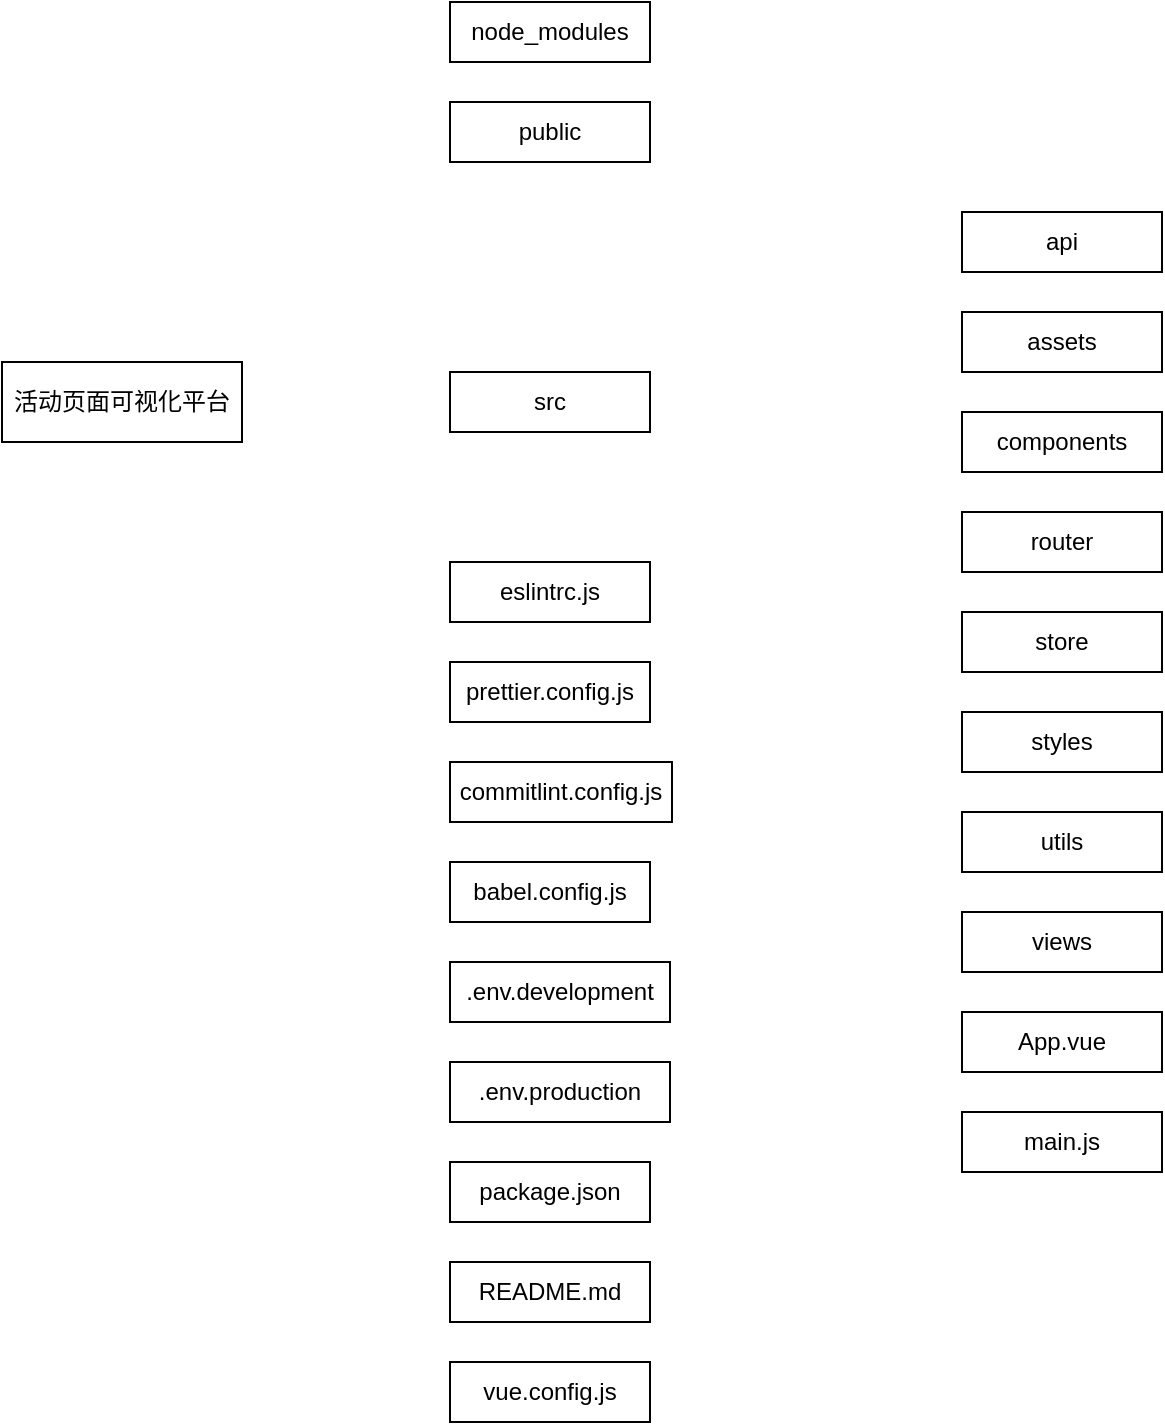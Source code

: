 <mxfile version="22.1.5" type="github">
  <diagram name="第 1 页" id="2sIuTsLz6IWGNwXdqIaf">
    <mxGraphModel dx="954" dy="606" grid="1" gridSize="10" guides="1" tooltips="1" connect="1" arrows="1" fold="1" page="1" pageScale="1" pageWidth="827" pageHeight="1169" math="0" shadow="0">
      <root>
        <mxCell id="0" />
        <mxCell id="1" parent="0" />
        <mxCell id="bfsj83jqKhjmx6UI0y_F-1" value="活动页面可视化平台" style="rounded=0;whiteSpace=wrap;html=1;" vertex="1" parent="1">
          <mxGeometry x="90" y="280" width="120" height="40" as="geometry" />
        </mxCell>
        <mxCell id="bfsj83jqKhjmx6UI0y_F-3" value="node_modules" style="rounded=0;whiteSpace=wrap;html=1;" vertex="1" parent="1">
          <mxGeometry x="314" y="100" width="100" height="30" as="geometry" />
        </mxCell>
        <mxCell id="bfsj83jqKhjmx6UI0y_F-4" value="public" style="rounded=0;whiteSpace=wrap;html=1;" vertex="1" parent="1">
          <mxGeometry x="314" y="150" width="100" height="30" as="geometry" />
        </mxCell>
        <mxCell id="bfsj83jqKhjmx6UI0y_F-5" value="src" style="rounded=0;whiteSpace=wrap;html=1;" vertex="1" parent="1">
          <mxGeometry x="314" y="285" width="100" height="30" as="geometry" />
        </mxCell>
        <mxCell id="bfsj83jqKhjmx6UI0y_F-6" value="eslintrc.js" style="rounded=0;whiteSpace=wrap;html=1;" vertex="1" parent="1">
          <mxGeometry x="314" y="380" width="100" height="30" as="geometry" />
        </mxCell>
        <mxCell id="bfsj83jqKhjmx6UI0y_F-7" value="babel.config.js" style="rounded=0;whiteSpace=wrap;html=1;" vertex="1" parent="1">
          <mxGeometry x="314" y="530" width="100" height="30" as="geometry" />
        </mxCell>
        <mxCell id="bfsj83jqKhjmx6UI0y_F-8" value="package.json" style="rounded=0;whiteSpace=wrap;html=1;" vertex="1" parent="1">
          <mxGeometry x="314" y="680" width="100" height="30" as="geometry" />
        </mxCell>
        <mxCell id="bfsj83jqKhjmx6UI0y_F-9" value="README.md" style="rounded=0;whiteSpace=wrap;html=1;" vertex="1" parent="1">
          <mxGeometry x="314" y="730" width="100" height="30" as="geometry" />
        </mxCell>
        <mxCell id="bfsj83jqKhjmx6UI0y_F-10" value="vue.config.js" style="rounded=0;whiteSpace=wrap;html=1;" vertex="1" parent="1">
          <mxGeometry x="314" y="780" width="100" height="30" as="geometry" />
        </mxCell>
        <mxCell id="bfsj83jqKhjmx6UI0y_F-12" value="prettier.config.js" style="rounded=0;whiteSpace=wrap;html=1;" vertex="1" parent="1">
          <mxGeometry x="314" y="430" width="100" height="30" as="geometry" />
        </mxCell>
        <mxCell id="bfsj83jqKhjmx6UI0y_F-13" value="commitlint.config.js" style="rounded=0;whiteSpace=wrap;html=1;" vertex="1" parent="1">
          <mxGeometry x="314" y="480" width="111" height="30" as="geometry" />
        </mxCell>
        <mxCell id="bfsj83jqKhjmx6UI0y_F-14" value=".env.development" style="rounded=0;whiteSpace=wrap;html=1;" vertex="1" parent="1">
          <mxGeometry x="314" y="580" width="110" height="30" as="geometry" />
        </mxCell>
        <mxCell id="bfsj83jqKhjmx6UI0y_F-15" value=".env.production" style="rounded=0;whiteSpace=wrap;html=1;" vertex="1" parent="1">
          <mxGeometry x="314" y="630" width="110" height="30" as="geometry" />
        </mxCell>
        <mxCell id="bfsj83jqKhjmx6UI0y_F-16" value="api" style="rounded=0;whiteSpace=wrap;html=1;" vertex="1" parent="1">
          <mxGeometry x="570" y="205" width="100" height="30" as="geometry" />
        </mxCell>
        <mxCell id="bfsj83jqKhjmx6UI0y_F-17" value="views" style="rounded=0;whiteSpace=wrap;html=1;" vertex="1" parent="1">
          <mxGeometry x="570" y="555" width="100" height="30" as="geometry" />
        </mxCell>
        <mxCell id="bfsj83jqKhjmx6UI0y_F-18" value="utils" style="rounded=0;whiteSpace=wrap;html=1;" vertex="1" parent="1">
          <mxGeometry x="570" y="505" width="100" height="30" as="geometry" />
        </mxCell>
        <mxCell id="bfsj83jqKhjmx6UI0y_F-19" value="styles" style="rounded=0;whiteSpace=wrap;html=1;" vertex="1" parent="1">
          <mxGeometry x="570" y="455" width="100" height="30" as="geometry" />
        </mxCell>
        <mxCell id="bfsj83jqKhjmx6UI0y_F-20" value="store" style="rounded=0;whiteSpace=wrap;html=1;" vertex="1" parent="1">
          <mxGeometry x="570" y="405" width="100" height="30" as="geometry" />
        </mxCell>
        <mxCell id="bfsj83jqKhjmx6UI0y_F-21" value="router" style="rounded=0;whiteSpace=wrap;html=1;" vertex="1" parent="1">
          <mxGeometry x="570" y="355" width="100" height="30" as="geometry" />
        </mxCell>
        <mxCell id="bfsj83jqKhjmx6UI0y_F-22" value="components" style="rounded=0;whiteSpace=wrap;html=1;" vertex="1" parent="1">
          <mxGeometry x="570" y="305" width="100" height="30" as="geometry" />
        </mxCell>
        <mxCell id="bfsj83jqKhjmx6UI0y_F-23" value="assets" style="rounded=0;whiteSpace=wrap;html=1;" vertex="1" parent="1">
          <mxGeometry x="570" y="255" width="100" height="30" as="geometry" />
        </mxCell>
        <mxCell id="bfsj83jqKhjmx6UI0y_F-25" value="App.vue" style="rounded=0;whiteSpace=wrap;html=1;" vertex="1" parent="1">
          <mxGeometry x="570" y="605" width="100" height="30" as="geometry" />
        </mxCell>
        <mxCell id="bfsj83jqKhjmx6UI0y_F-26" value="main.js" style="rounded=0;whiteSpace=wrap;html=1;" vertex="1" parent="1">
          <mxGeometry x="570" y="655" width="100" height="30" as="geometry" />
        </mxCell>
      </root>
    </mxGraphModel>
  </diagram>
</mxfile>
